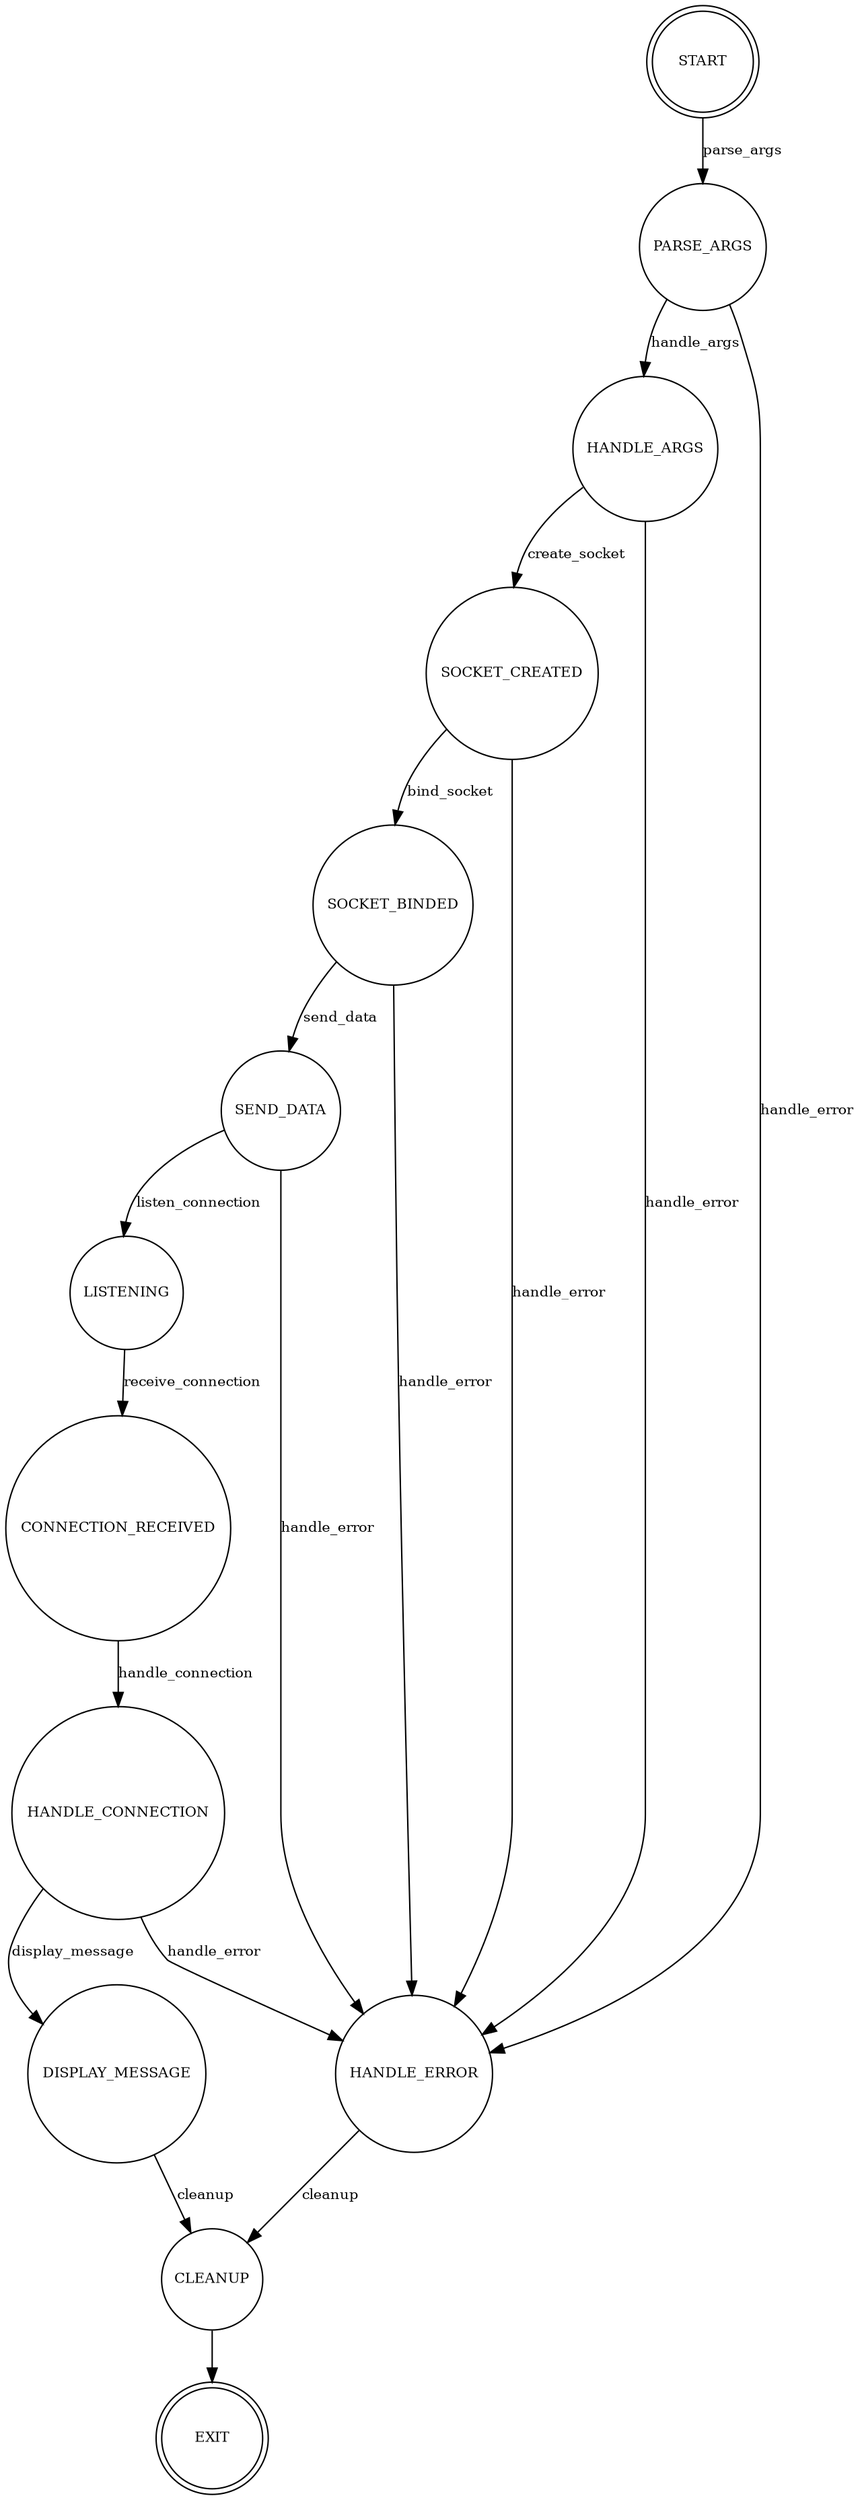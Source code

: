 digraph Client {
    node [shape=circle; fontsize=10; width=1;height=1;];
    edge [fontsize=10];

    START [label="START", shape=doublecircle]
    PARSE_ARGS [label="PARSE_ARGS", shape=circle]
    HANDLE_ARGS [label="HANDLE_ARGS", shape=circle]
    HANDLE_ERROR [label="HANDLE_ERROR", shape=circle]
    DISPLAY_MESSAGE [label="DISPLAY_MESSAGE", shape=circle]
    SOCKET_CREATED [label="SOCKET_CREATED", shape=circle]
    SOCKET_BINDED [label="SOCKET_BINDED", shape=circle]
    SEND_DATA [label="SEND_DATA", shape=circle]
    LISTENING [label="LISTENING", shape=circle]
    CONNECTION_RECEIVED [label="CONNECTION_RECEIVED", shape=circle]
    HANDLE_CONNECTION [label="HANDLE_CONNECTION", shape=circle]
    CLEANUP [label="CLEANUP", shape=circle]
    EXIT [label="EXIT", shape=doublecircle]

    START -> PARSE_ARGS [label="parse_args"]
    PARSE_ARGS -> HANDLE_ARGS [label="handle_args"]
    PARSE_ARGS -> HANDLE_ERROR [label="handle_error"]
    HANDLE_ARGS -> SOCKET_CREATED [label="create_socket"]
    HANDLE_ARGS -> HANDLE_ERROR [label="handle_error"]
    SOCKET_CREATED -> SOCKET_BINDED [label="bind_socket"]
    SOCKET_CREATED -> HANDLE_ERROR [label="handle_error"]
    SOCKET_BINDED -> SEND_DATA [label="send_data"]
    SOCKET_BINDED -> HANDLE_ERROR [label="handle_error"]
    SEND_DATA -> LISTENING [label="listen_connection"]
    SEND_DATA -> HANDLE_ERROR [label="handle_error"]
    LISTENING -> CONNECTION_RECEIVED [label="receive_connection"]
    CONNECTION_RECEIVED -> HANDLE_CONNECTION [label="handle_connection"]
    HANDLE_CONNECTION -> DISPLAY_MESSAGE [label="display_message"]
    HANDLE_CONNECTION -> HANDLE_ERROR [label="handle_error"]
    DISPLAY_MESSAGE -> CLEANUP [label="cleanup"]
    HANDLE_ERROR -> CLEANUP [label="cleanup"]
    CLEANUP -> EXIT
}